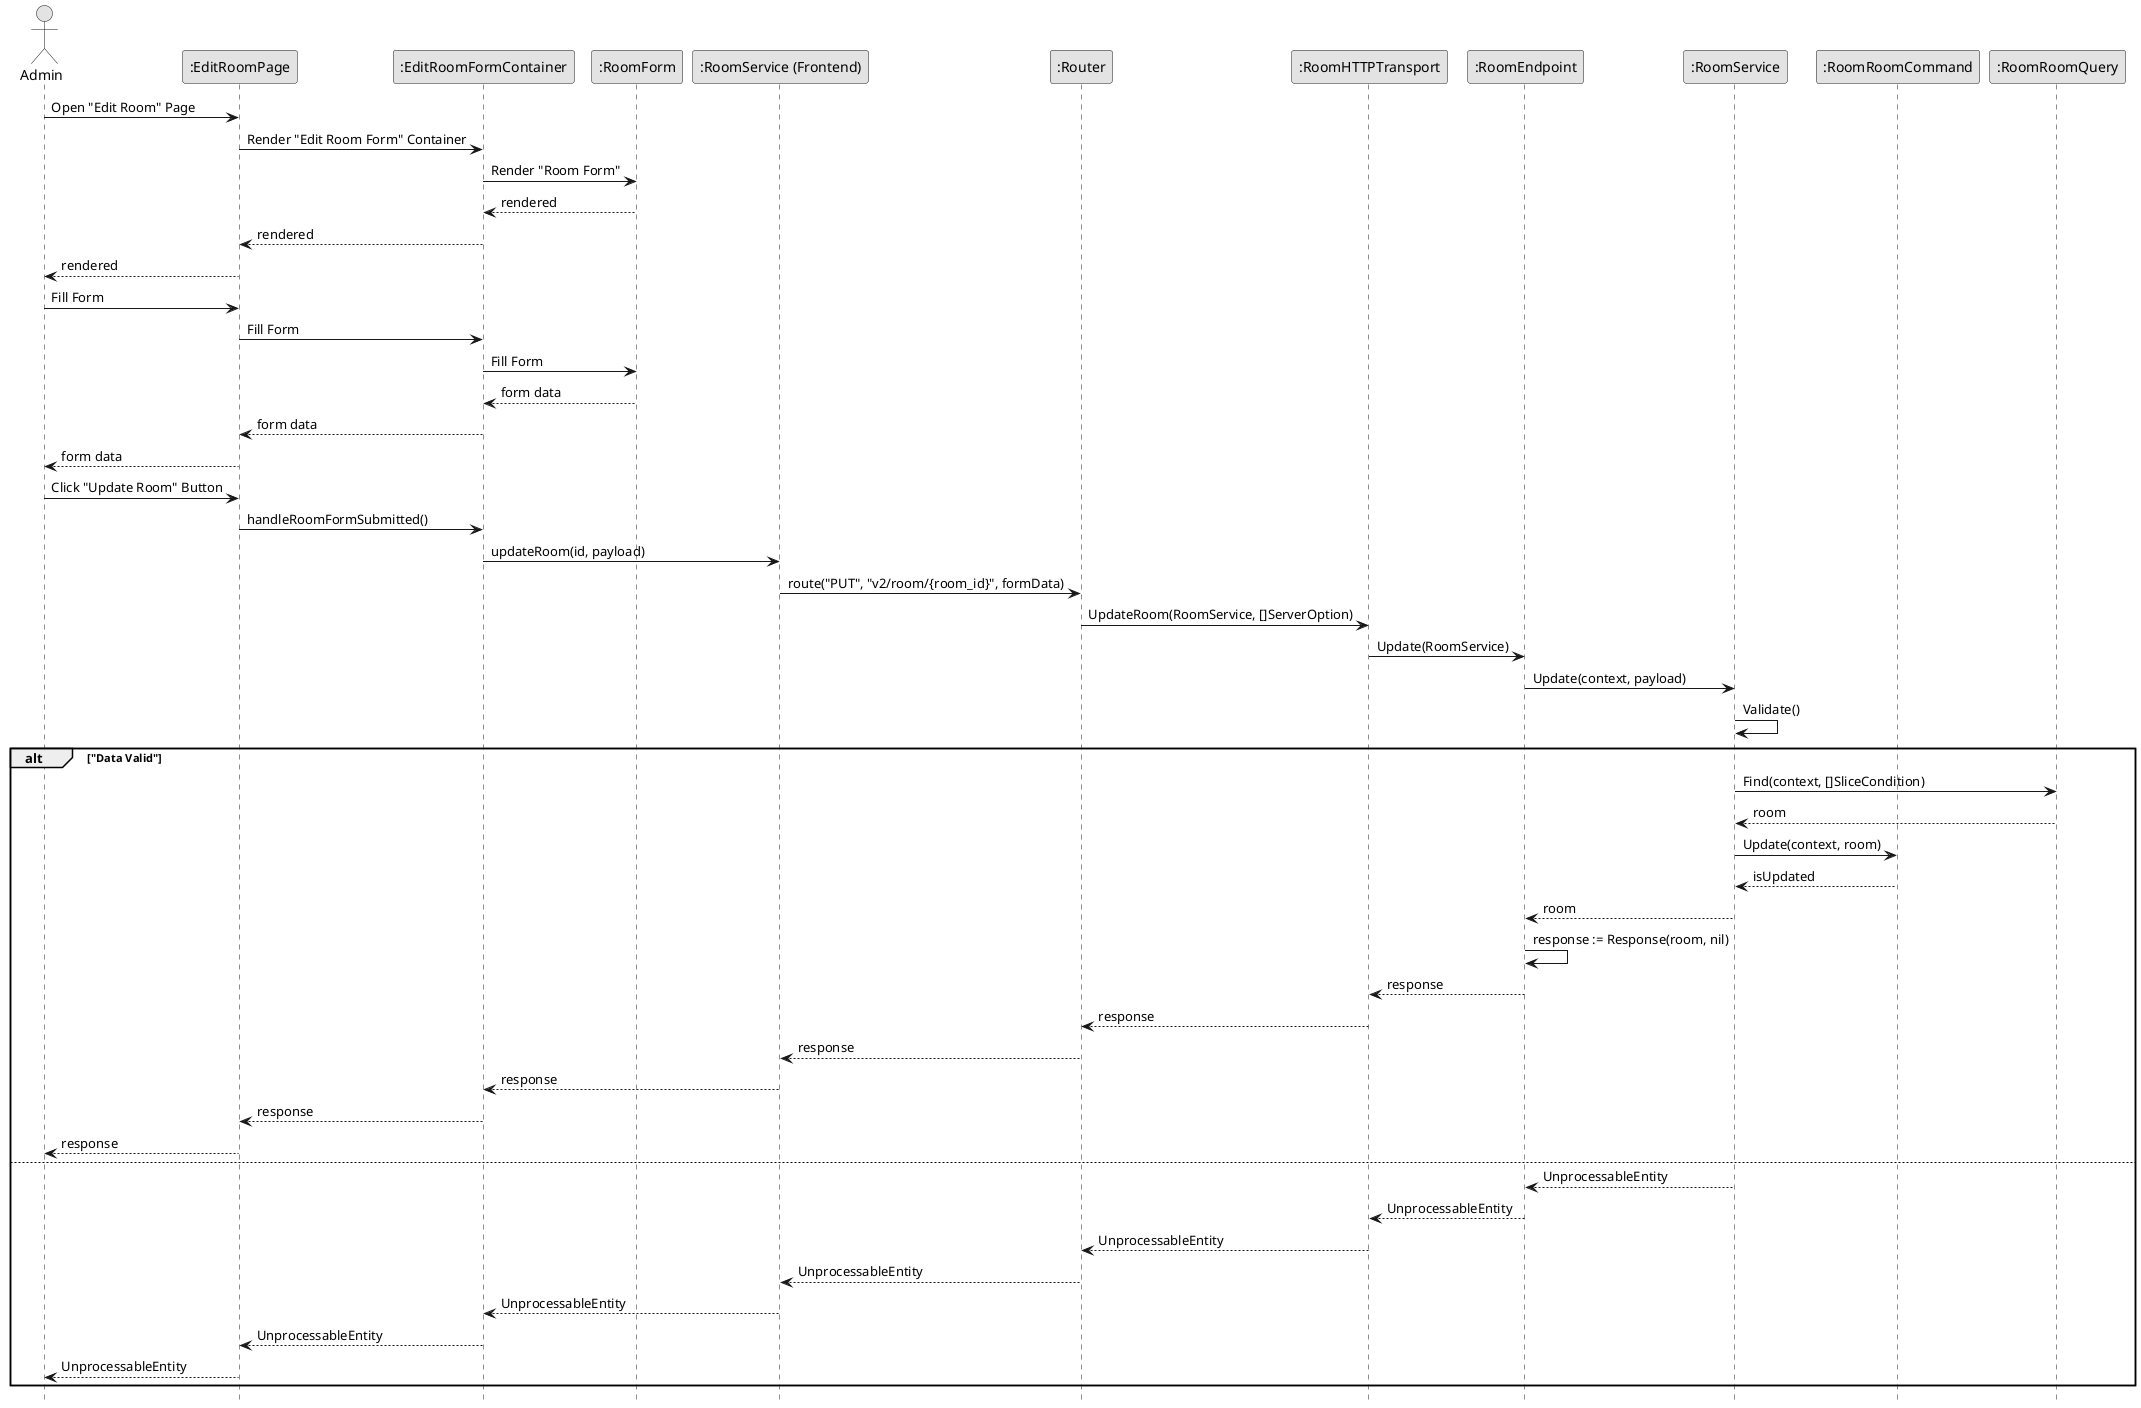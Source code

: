 @startuml UpdateRoom

skinparam Monochrome true
skinparam Shadowing false
hide footbox

actor Admin
participant ":EditRoomPage" as EditRoomPage
participant ":EditRoomFormContainer" as EditRoomFormContainer
participant ":RoomForm" as RoomForm
participant ":RoomService (Frontend)" as FERoomService
participant ":Router" as Router
participant ":RoomHTTPTransport" as RoomHTTPTransport
participant ":RoomEndpoint" as RoomEndpoint
participant ":RoomService" as RoomService
participant ":RoomRoomCommand" as RoomCommand
participant ":RoomRoomQuery" as RoomQuery

Admin->EditRoomPage: Open "Edit Room" Page
EditRoomPage->EditRoomFormContainer: Render "Edit Room Form" Container
EditRoomFormContainer->RoomForm: Render "Room Form"
RoomForm-->EditRoomFormContainer: rendered
EditRoomFormContainer-->EditRoomPage: rendered
EditRoomPage-->Admin: rendered

Admin->EditRoomPage: Fill Form
EditRoomPage->EditRoomFormContainer: Fill Form
EditRoomFormContainer->RoomForm: Fill Form
RoomForm-->EditRoomFormContainer: form data
EditRoomFormContainer-->EditRoomPage: form data
EditRoomPage-->Admin: form data

Admin->EditRoomPage: Click "Update Room" Button
EditRoomPage->EditRoomFormContainer: handleRoomFormSubmitted()
EditRoomFormContainer->FERoomService: updateRoom(id, payload)
FERoomService->Router: route("PUT", "v2/room/{room_id}", formData)
Router->RoomHTTPTransport: UpdateRoom(RoomService, []ServerOption)
RoomHTTPTransport->RoomEndpoint: Update(RoomService)
RoomEndpoint->RoomService: Update(context, payload)
RoomService->RoomService: Validate()

alt "Data Valid"
    RoomService->RoomQuery: Find(context, []SliceCondition)
    RoomQuery-->RoomService: room
    RoomService->RoomCommand: Update(context, room)
    RoomCommand-->RoomService: isUpdated
    RoomService-->RoomEndpoint: room
    RoomEndpoint->RoomEndpoint: response := Response(room, nil)
    RoomEndpoint-->RoomHTTPTransport: response
    RoomHTTPTransport-->Router: response
    Router-->FERoomService: response
    FERoomService-->EditRoomFormContainer: response
    EditRoomFormContainer-->EditRoomPage: response
    EditRoomPage-->Admin: response
else
    RoomService-->RoomEndpoint: UnprocessableEntity
    RoomEndpoint-->RoomHTTPTransport: UnprocessableEntity
    RoomHTTPTransport-->Router: UnprocessableEntity
    Router-->FERoomService: UnprocessableEntity
    FERoomService-->EditRoomFormContainer: UnprocessableEntity
    EditRoomFormContainer-->EditRoomPage: UnprocessableEntity
    EditRoomPage-->Admin: UnprocessableEntity
end

@enduml